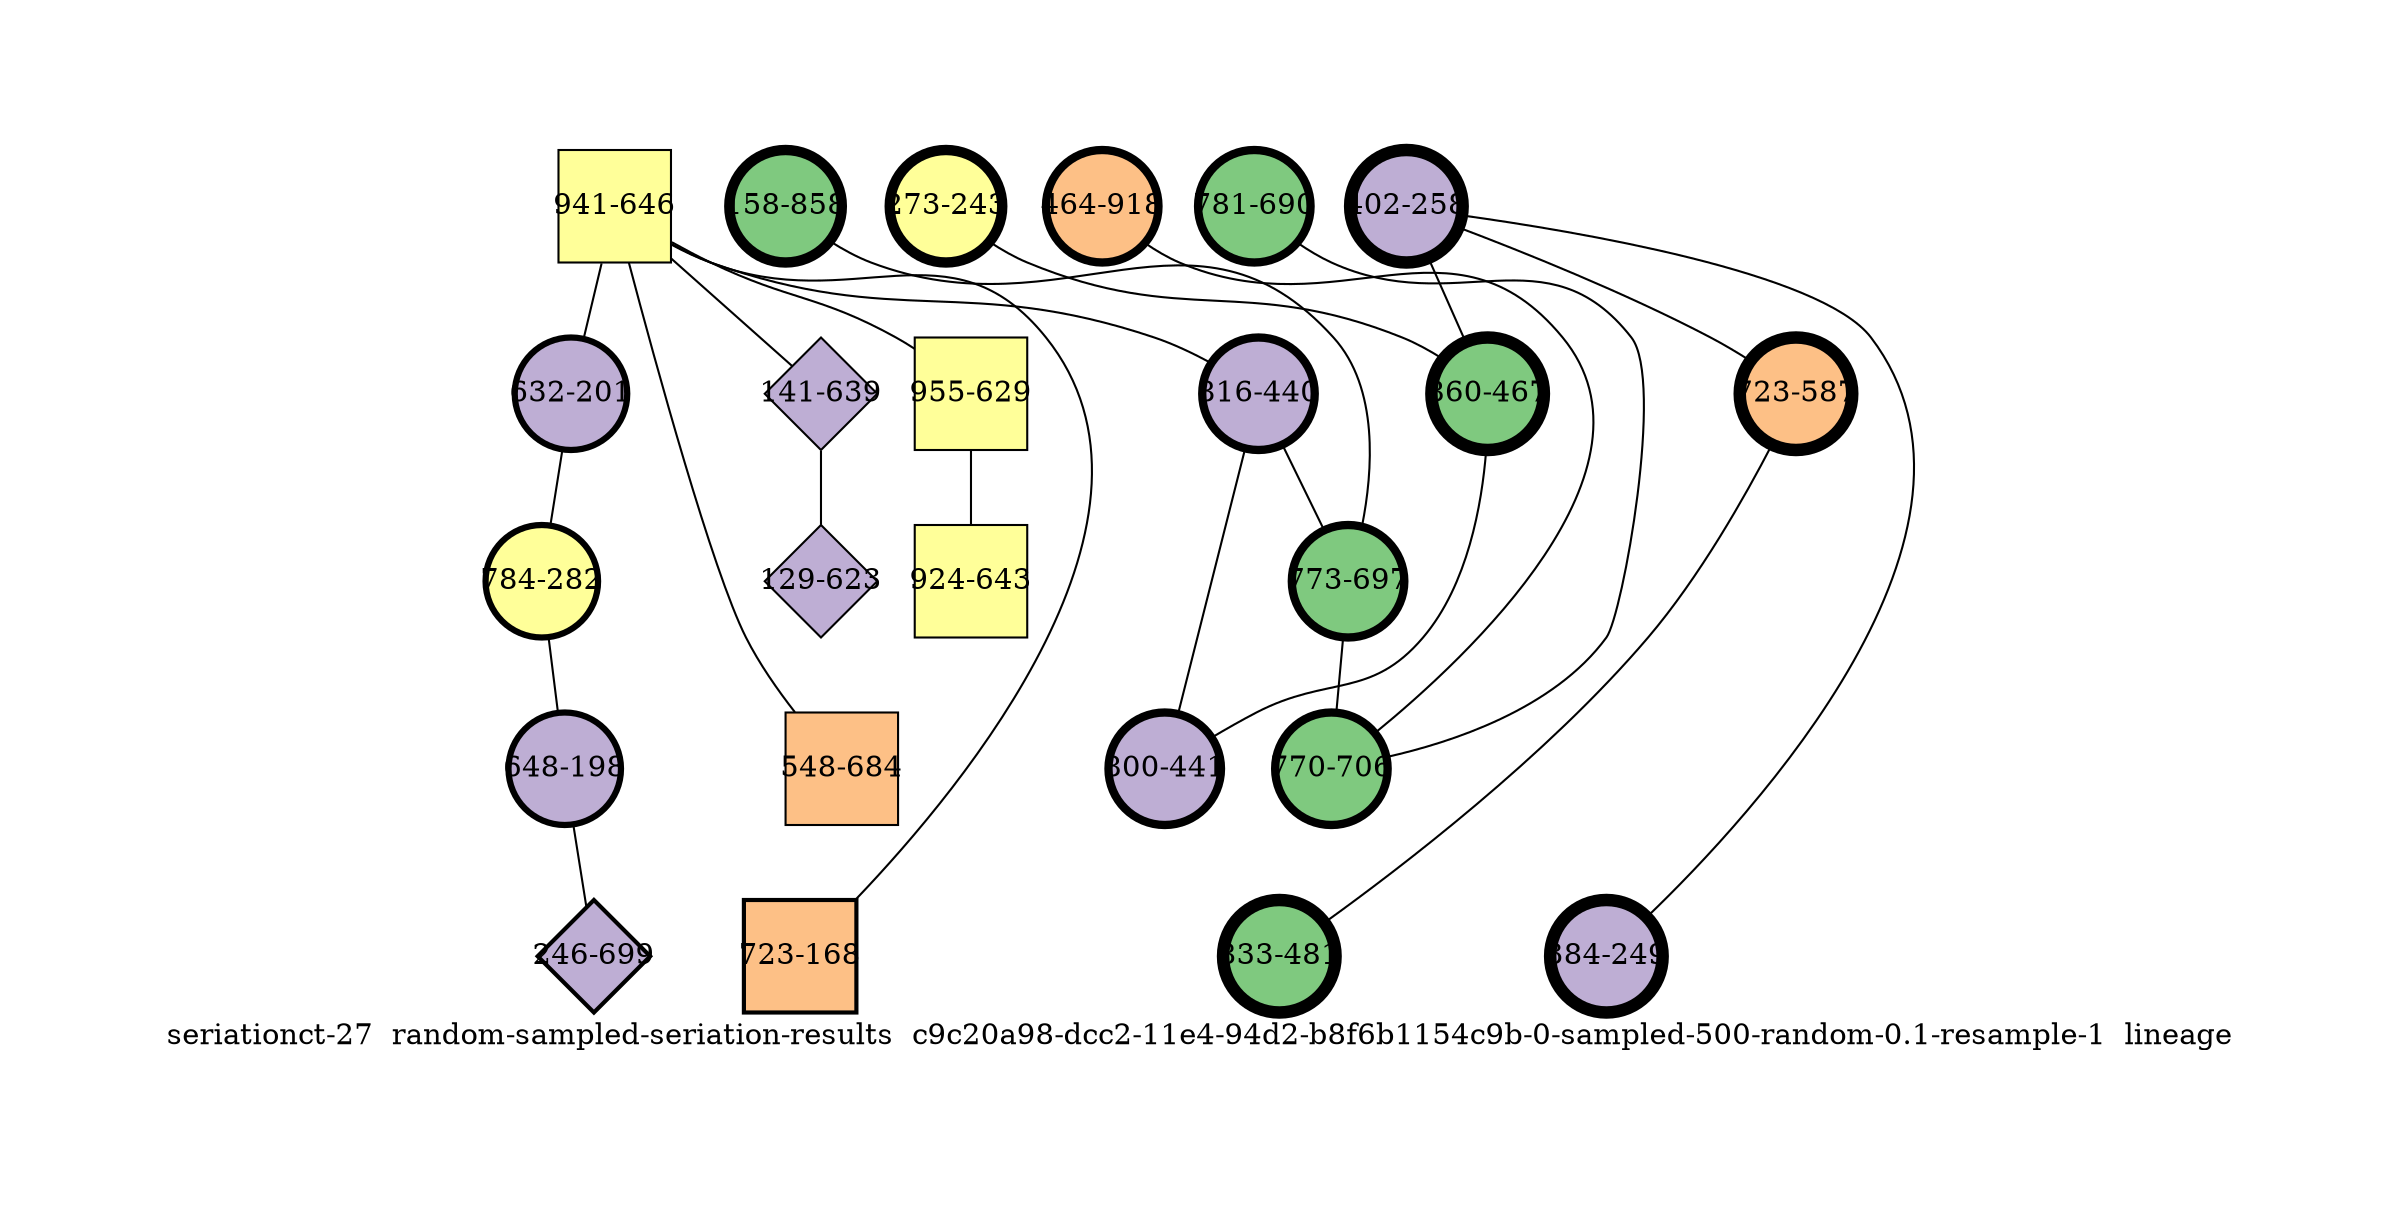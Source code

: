 strict graph "seriationct-27  random-sampled-seriation-results  c9c20a98-dcc2-11e4-94d2-b8f6b1154c9b-0-sampled-500-random-0.1-resample-1  lineage" {
labelloc=b;
ratio=auto;
pad="1.0";
label="seriationct-27  random-sampled-seriation-results  c9c20a98-dcc2-11e4-94d2-b8f6b1154c9b-0-sampled-500-random-0.1-resample-1  lineage";
node [width="0.75", style=filled, fixedsize=true, height="0.75", shape=circle, label=""];
0 [xCoordinate="646.0", appears_in_slice=1, yCoordinate="941.0", colorscheme=accent6, lineage_id=1, short_label="941-646", label="941-646", shape=square, cluster_id=3, fillcolor=4, size="500.0", id=0, penwidth="1.0"];
1 [xCoordinate="243.0", appears_in_slice=5, yCoordinate="273.0", colorscheme=accent6, lineage_id=0, short_label="273-243", label="273-243", shape=circle, cluster_id=3, fillcolor=4, size="500.0", id=1, penwidth="5.0"];
2 [xCoordinate="201.0", appears_in_slice=3, yCoordinate="632.0", colorscheme=accent6, lineage_id=0, short_label="632-201", label="632-201", shape=circle, cluster_id=1, fillcolor=2, size="500.0", id=2, penwidth="3.0"];
3 [xCoordinate="918.0", appears_in_slice=4, yCoordinate="464.0", colorscheme=accent6, lineage_id=0, short_label="464-918", label="464-918", shape=circle, cluster_id=2, fillcolor=3, size="500.0", id=3, penwidth="4.0"];
4 [xCoordinate="282.0", appears_in_slice=3, yCoordinate="784.0", colorscheme=accent6, lineage_id=0, short_label="784-282", label="784-282", shape=circle, cluster_id=3, fillcolor=4, size="500.0", id=4, penwidth="3.0"];
5 [xCoordinate="690.0", appears_in_slice=4, yCoordinate="781.0", colorscheme=accent6, lineage_id=0, short_label="781-690", label="781-690", shape=circle, cluster_id=0, fillcolor=1, size="500.0", id=5, penwidth="4.0"];
6 [xCoordinate="258.0", appears_in_slice=6, yCoordinate="402.0", colorscheme=accent6, lineage_id=0, short_label="402-258", label="402-258", shape=circle, cluster_id=1, fillcolor=2, size="500.0", id=6, penwidth="6.0"];
7 [xCoordinate="587.0", appears_in_slice=6, yCoordinate="723.0", colorscheme=accent6, lineage_id=0, short_label="723-587", label="723-587", shape=circle, cluster_id=2, fillcolor=3, size="500.0", id=7, penwidth="6.0"];
8 [xCoordinate="858.0", appears_in_slice=5, yCoordinate="158.0", colorscheme=accent6, lineage_id=0, short_label="158-858", label="158-858", shape=circle, cluster_id=0, fillcolor=1, size="500.0", id=8, penwidth="5.0"];
9 [xCoordinate="198.0", appears_in_slice=3, yCoordinate="648.0", colorscheme=accent6, lineage_id=0, short_label="648-198", label="648-198", shape=circle, cluster_id=1, fillcolor=2, size="500.0", id=9, penwidth="3.0"];
10 [xCoordinate="440.0", appears_in_slice=4, yCoordinate="816.0", colorscheme=accent6, lineage_id=0, short_label="816-440", label="816-440", shape=circle, cluster_id=1, fillcolor=2, size="500.0", id=10, penwidth="4.0"];
11 [xCoordinate="639.0", appears_in_slice=1, yCoordinate="141.0", colorscheme=accent6, lineage_id=2, short_label="141-639", label="141-639", shape=diamond, cluster_id=1, fillcolor=2, size="500.0", id=11, penwidth="1.0"];
12 [xCoordinate="697.0", appears_in_slice=4, yCoordinate="773.0", colorscheme=accent6, lineage_id=0, short_label="773-697", label="773-697", shape=circle, cluster_id=0, fillcolor=1, size="500.0", id=12, penwidth="4.0"];
13 [xCoordinate="684.0", appears_in_slice=1, yCoordinate="548.0", colorscheme=accent6, lineage_id=1, short_label="548-684", label="548-684", shape=square, cluster_id=2, fillcolor=3, size="500.0", id=13, penwidth="1.0"];
14 [xCoordinate="629.0", appears_in_slice=1, yCoordinate="955.0", colorscheme=accent6, lineage_id=1, short_label="955-629", label="955-629", shape=square, cluster_id=3, fillcolor=4, size="500.0", id=14, penwidth="1.0"];
15 [xCoordinate="643.0", appears_in_slice=1, yCoordinate="924.0", colorscheme=accent6, lineage_id=1, short_label="924-643", label="924-643", shape=square, cluster_id=3, fillcolor=4, size="500.0", id=15, penwidth="1.0"];
16 [xCoordinate="168.0", appears_in_slice=2, yCoordinate="723.0", colorscheme=accent6, lineage_id=1, short_label="723-168", label="723-168", shape=square, cluster_id=2, fillcolor=3, size="500.0", id=18, penwidth="2.0"];
17 [xCoordinate="481.0", appears_in_slice=6, yCoordinate="833.0", colorscheme=accent6, lineage_id=0, short_label="833-481", label="833-481", shape=circle, cluster_id=0, fillcolor=1, size="500.0", id=17, penwidth="6.0"];
18 [xCoordinate="623.0", appears_in_slice=1, yCoordinate="129.0", colorscheme=accent6, lineage_id=2, short_label="129-623", label="129-623", shape=diamond, cluster_id=1, fillcolor=2, size="500.0", id=16, penwidth="1.0"];
19 [xCoordinate="706.0", appears_in_slice=4, yCoordinate="770.0", colorscheme=accent6, lineage_id=0, short_label="770-706", label="770-706", shape=circle, cluster_id=0, fillcolor=1, size="500.0", id=19, penwidth="4.0"];
20 [xCoordinate="467.0", appears_in_slice=6, yCoordinate="860.0", colorscheme=accent6, lineage_id=0, short_label="860-467", label="860-467", shape=circle, cluster_id=0, fillcolor=1, size="500.0", id=20, penwidth="6.0"];
21 [xCoordinate="249.0", appears_in_slice=6, yCoordinate="384.0", colorscheme=accent6, lineage_id=0, short_label="384-249", label="384-249", shape=circle, cluster_id=1, fillcolor=2, size="500.0", id=21, penwidth="6.0"];
22 [xCoordinate="441.0", appears_in_slice=4, yCoordinate="800.0", colorscheme=accent6, lineage_id=0, short_label="800-441", label="800-441", shape=circle, cluster_id=1, fillcolor=2, size="500.0", id=22, penwidth="4.0"];
23 [xCoordinate="699.0", appears_in_slice=2, yCoordinate="246.0", colorscheme=accent6, lineage_id=2, short_label="246-699", label="246-699", shape=diamond, cluster_id=1, fillcolor=2, size="500.0", id=23, penwidth="2.0"];
0 -- 2  [inverseweight="1.62245332731", weight="0.616350549606"];
0 -- 10  [inverseweight="1.73227255265", weight="0.577276363625"];
0 -- 11  [inverseweight="2.05311542047", weight="0.48706467743"];
0 -- 13  [inverseweight="1.7751939239", weight="0.563318737483"];
0 -- 14  [inverseweight="2.15621423746", weight="0.463775807907"];
0 -- 16  [inverseweight="1.88901296147", weight="0.529376992322"];
1 -- 20  [inverseweight="4.49921270666", weight="0.222261107709"];
2 -- 4  [inverseweight="2.35357322425", weight="0.424885867028"];
3 -- 19  [inverseweight="31.1286403182", weight="0.0321247568084"];
4 -- 9  [inverseweight="3.74198669609", weight="0.267237721888"];
5 -- 19  [inverseweight="2.62562168954", weight="0.380862179797"];
6 -- 20  [inverseweight="2.8552322389", weight="0.350234207353"];
6 -- 21  [inverseweight="17.0498584868", weight="0.0586515131945"];
6 -- 7  [inverseweight="18.9524510895", weight="0.0527636238331"];
7 -- 17  [inverseweight="3.27504671887", weight="0.305339155694"];
8 -- 12  [inverseweight="2.05162846987", weight="0.487417685358"];
9 -- 23  [inverseweight="2.17564108183", weight="0.459634637511"];
10 -- 12  [inverseweight="2.15637465217", weight="0.463741307196"];
10 -- 22  [inverseweight="13.8356133228", weight="0.0722772439984"];
11 -- 18  [inverseweight="11.2708704333", weight="0.0887242920513"];
12 -- 19  [inverseweight="2.96841781089", weight="0.336879800522"];
14 -- 15  [inverseweight="16.0872363022", weight="0.0621610810717"];
20 -- 22  [inverseweight="3.51346834431", weight="0.284619043636"];
}
